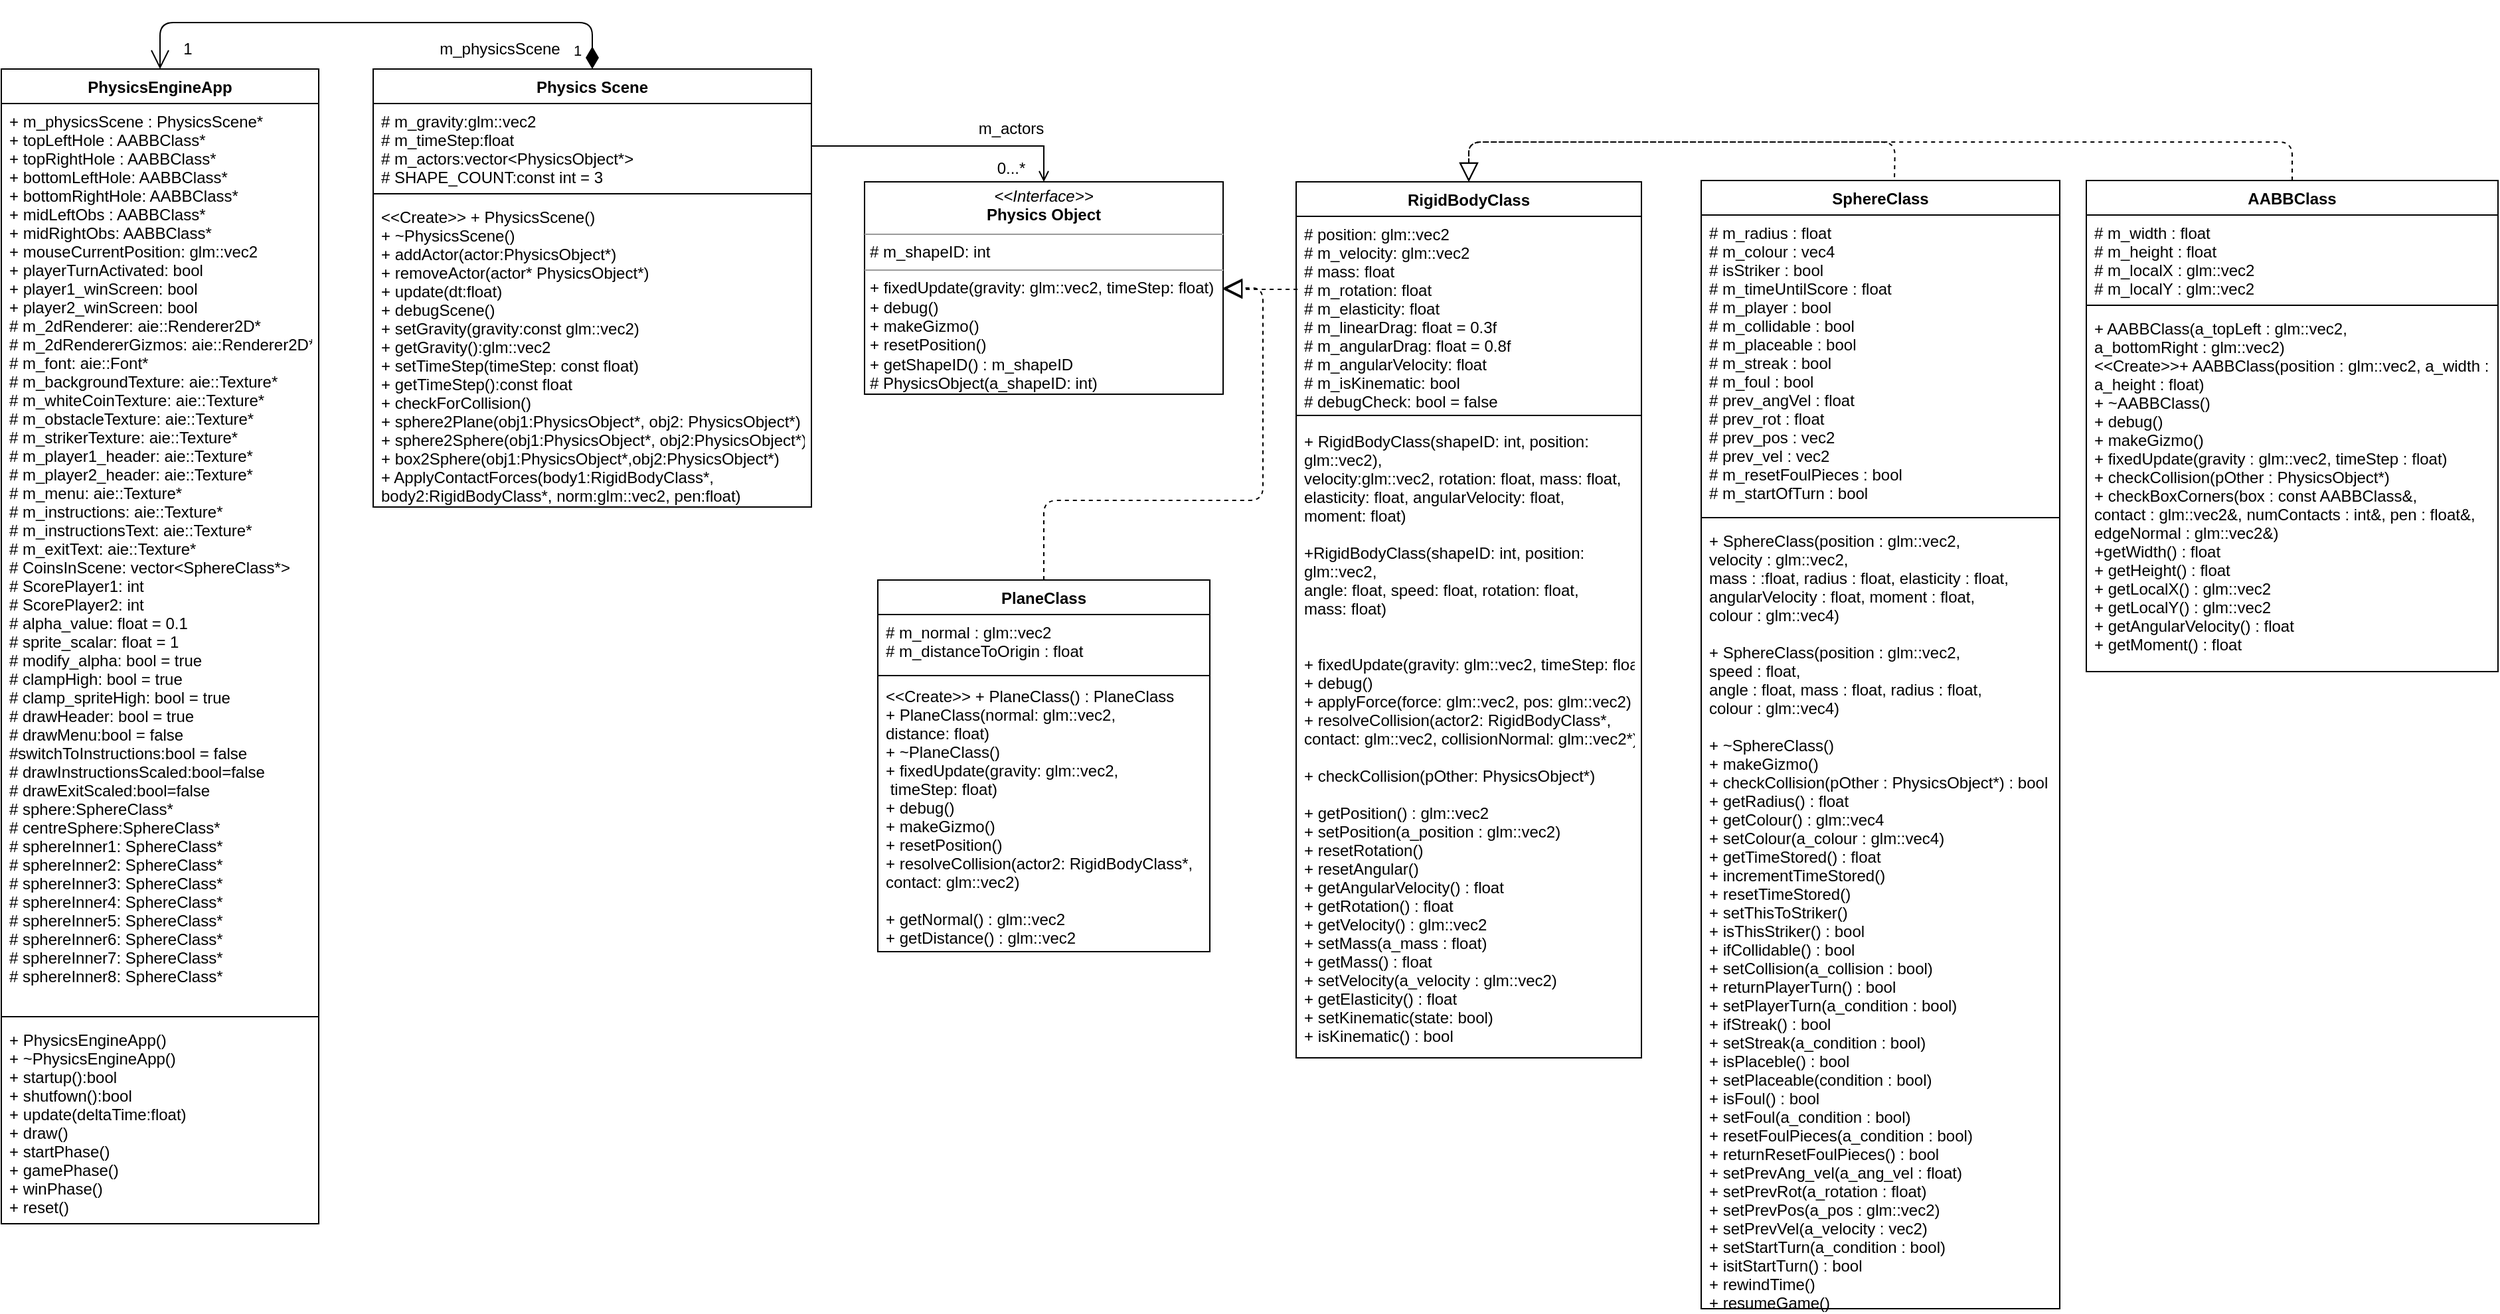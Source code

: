 <mxfile version="12.8.2" type="device"><diagram id="C5RBs43oDa-KdzZeNtuy" name="Page-1"><mxGraphModel dx="3624" dy="1192" grid="1" gridSize="10" guides="1" tooltips="1" connect="1" arrows="1" fold="1" page="1" pageScale="1" pageWidth="827" pageHeight="1169" math="0" shadow="0"><root><mxCell id="WIyWlLk6GJQsqaUBKTNV-0"/><mxCell id="WIyWlLk6GJQsqaUBKTNV-1" parent="WIyWlLk6GJQsqaUBKTNV-0"/><mxCell id="z4jTuhhkNs22WmP0ODhC-8" value="&lt;p style=&quot;margin: 0px ; margin-top: 4px ; text-align: center&quot;&gt;&lt;i&gt;&amp;lt;&amp;lt;Interface&amp;gt;&amp;gt;&lt;/i&gt;&lt;br&gt;&lt;b&gt;Physics Object&lt;/b&gt;&lt;/p&gt;&lt;hr size=&quot;1&quot;&gt;&lt;p style=&quot;margin: 0px ; margin-left: 4px&quot;&gt;# m_shapeID: int&lt;br&gt;&lt;/p&gt;&lt;hr size=&quot;1&quot;&gt;&lt;p style=&quot;margin: 0px ; margin-left: 4px&quot;&gt;+ fixedUpdate(gravity: glm::vec2, timeStep: float)&lt;br&gt;+ debug()&lt;br&gt;+ makeGizmo()&lt;/p&gt;&lt;p style=&quot;margin: 0px ; margin-left: 4px&quot;&gt;+ resetPosition()&lt;/p&gt;&lt;p style=&quot;margin: 0px ; margin-left: 4px&quot;&gt;+ getShapeID() : m_shapeID&lt;/p&gt;&lt;p style=&quot;margin: 0px ; margin-left: 4px&quot;&gt;# PhysicsObject(a_shapeID: int)&lt;/p&gt;" style="verticalAlign=top;align=left;overflow=fill;fontSize=12;fontFamily=Helvetica;html=1;" parent="WIyWlLk6GJQsqaUBKTNV-1" vertex="1"><mxGeometry x="-630" y="320" width="270" height="160" as="geometry"/></mxCell><mxCell id="z4jTuhhkNs22WmP0ODhC-9" value="PlaneClass" style="swimlane;fontStyle=1;align=center;verticalAlign=top;childLayout=stackLayout;horizontal=1;startSize=26;horizontalStack=0;resizeParent=1;resizeParentMax=0;resizeLast=0;collapsible=1;marginBottom=0;" parent="WIyWlLk6GJQsqaUBKTNV-1" vertex="1"><mxGeometry x="-620" y="620" width="250" height="280" as="geometry"/></mxCell><mxCell id="z4jTuhhkNs22WmP0ODhC-12" value="# m_normal : glm::vec2&#10;# m_distanceToOrigin : float" style="text;strokeColor=none;fillColor=none;align=left;verticalAlign=top;spacingLeft=4;spacingRight=4;overflow=hidden;rotatable=0;points=[[0,0.5],[1,0.5]];portConstraint=eastwest;" parent="z4jTuhhkNs22WmP0ODhC-9" vertex="1"><mxGeometry y="26" width="250" height="44" as="geometry"/></mxCell><mxCell id="z4jTuhhkNs22WmP0ODhC-11" value="" style="line;strokeWidth=1;fillColor=none;align=left;verticalAlign=middle;spacingTop=-1;spacingLeft=3;spacingRight=3;rotatable=0;labelPosition=right;points=[];portConstraint=eastwest;" parent="z4jTuhhkNs22WmP0ODhC-9" vertex="1"><mxGeometry y="70" width="250" height="4" as="geometry"/></mxCell><mxCell id="z4jTuhhkNs22WmP0ODhC-27" value="&lt;&lt;Create&gt;&gt; + PlaneClass() : PlaneClass&#10;+ PlaneClass(normal: glm::vec2, &#10;distance: float)&#10;+ ~PlaneClass()&#10;+ fixedUpdate(gravity: glm::vec2,&#10; timeStep: float)&#10;+ debug()&#10;+ makeGizmo()&#10;+ resetPosition()&#10;+ resolveCollision(actor2: RigidBodyClass*,&#10;contact: glm::vec2)&#10;&#10;+ getNormal() : glm::vec2&#10;+ getDistance() : glm::vec2&#10;" style="text;strokeColor=none;fillColor=none;align=left;verticalAlign=top;spacingLeft=4;spacingRight=4;overflow=hidden;rotatable=0;points=[[0,0.5],[1,0.5]];portConstraint=eastwest;" parent="z4jTuhhkNs22WmP0ODhC-9" vertex="1"><mxGeometry y="74" width="250" height="206" as="geometry"/></mxCell><mxCell id="z4jTuhhkNs22WmP0ODhC-17" value="RigidBodyClass" style="swimlane;fontStyle=1;align=center;verticalAlign=top;childLayout=stackLayout;horizontal=1;startSize=26;horizontalStack=0;resizeParent=1;resizeParentMax=0;resizeLast=0;collapsible=1;marginBottom=0;" parent="WIyWlLk6GJQsqaUBKTNV-1" vertex="1"><mxGeometry x="-305" y="320" width="260" height="660" as="geometry"><mxRectangle x="350" y="720" width="90" height="26" as="alternateBounds"/></mxGeometry></mxCell><mxCell id="z4jTuhhkNs22WmP0ODhC-10" value="# position: glm::vec2&#10;# m_velocity: glm::vec2&#10;# mass: float&#10;# m_rotation: float&#10;# m_elasticity: float&#10;# m_linearDrag: float = 0.3f&#10;# m_angularDrag: float = 0.8f&#10;# m_angularVelocity: float&#10;# m_isKinematic: bool&#10;# debugCheck: bool = false" style="text;strokeColor=none;fillColor=none;align=left;verticalAlign=top;spacingLeft=4;spacingRight=4;overflow=hidden;rotatable=0;points=[[0,0.5],[1,0.5]];portConstraint=eastwest;" parent="z4jTuhhkNs22WmP0ODhC-17" vertex="1"><mxGeometry y="26" width="260" height="144" as="geometry"/></mxCell><mxCell id="z4jTuhhkNs22WmP0ODhC-19" value="" style="line;strokeWidth=1;fillColor=none;align=left;verticalAlign=middle;spacingTop=-1;spacingLeft=3;spacingRight=3;rotatable=0;labelPosition=right;points=[];portConstraint=eastwest;" parent="z4jTuhhkNs22WmP0ODhC-17" vertex="1"><mxGeometry y="170" width="260" height="12" as="geometry"/></mxCell><mxCell id="z4jTuhhkNs22WmP0ODhC-20" value="+ RigidBodyClass(shapeID: int, position: &#10;glm::vec2),&#10;velocity:glm::vec2, rotation: float, mass: float,&#10;elasticity: float, angularVelocity: float,&#10;moment: float)&#10;&#10;+RigidBodyClass(shapeID: int, position: &#10;glm::vec2,&#10;angle: float, speed: float, rotation: float,&#10;mass: float)&#10;&#10;&#10;+ fixedUpdate(gravity: glm::vec2, timeStep: float)&#10;+ debug()&#10;+ applyForce(force: glm::vec2, pos: glm::vec2)&#10;+ resolveCollision(actor2: RigidBodyClass*, &#10;contact: glm::vec2, collisionNormal: glm::vec2*)&#10;&#10;+ checkCollision(pOther: PhysicsObject*)&#10;&#10;+ getPosition() : glm::vec2&#10;+ setPosition(a_position : glm::vec2)&#10;+ resetRotation()&#10;+ resetAngular()&#10;+ getAngularVelocity() : float&#10;+ getRotation() : float&#10;+ getVelocity() : glm::vec2&#10;+ setMass(a_mass : float)&#10;+ getMass() : float&#10;+ setVelocity(a_velocity : glm::vec2)&#10;+ getElasticity() : float&#10;+ setKinematic(state: bool)&#10;+ isKinematic() : bool&#10;" style="text;strokeColor=none;fillColor=none;align=left;verticalAlign=top;spacingLeft=4;spacingRight=4;overflow=hidden;rotatable=0;points=[[0,0.5],[1,0.5]];portConstraint=eastwest;" parent="z4jTuhhkNs22WmP0ODhC-17" vertex="1"><mxGeometry y="182" width="260" height="478" as="geometry"/></mxCell><mxCell id="z4jTuhhkNs22WmP0ODhC-34" value="SphereClass" style="swimlane;fontStyle=1;align=center;verticalAlign=top;childLayout=stackLayout;horizontal=1;startSize=26;horizontalStack=0;resizeParent=1;resizeParentMax=0;resizeLast=0;collapsible=1;marginBottom=0;" parent="WIyWlLk6GJQsqaUBKTNV-1" vertex="1"><mxGeometry y="319" width="270" height="850" as="geometry"/></mxCell><mxCell id="z4jTuhhkNs22WmP0ODhC-35" value="# m_radius : float&#10;# m_colour : vec4&#10;# isStriker : bool&#10;# m_timeUntilScore : float&#10;# m_player : bool&#10;# m_collidable : bool&#10;# m_placeable : bool&#10;# m_streak : bool&#10;# m_foul : bool&#10;# prev_angVel : float&#10;# prev_rot : float&#10;# prev_pos : vec2&#10;# prev_vel : vec2&#10;# m_resetFoulPieces : bool&#10;# m_startOfTurn : bool" style="text;strokeColor=none;fillColor=none;align=left;verticalAlign=top;spacingLeft=4;spacingRight=4;overflow=hidden;rotatable=0;points=[[0,0.5],[1,0.5]];portConstraint=eastwest;" parent="z4jTuhhkNs22WmP0ODhC-34" vertex="1"><mxGeometry y="26" width="270" height="224" as="geometry"/></mxCell><mxCell id="z4jTuhhkNs22WmP0ODhC-36" value="" style="line;strokeWidth=1;fillColor=none;align=left;verticalAlign=middle;spacingTop=-1;spacingLeft=3;spacingRight=3;rotatable=0;labelPosition=right;points=[];portConstraint=eastwest;" parent="z4jTuhhkNs22WmP0ODhC-34" vertex="1"><mxGeometry y="250" width="270" height="8" as="geometry"/></mxCell><mxCell id="z4jTuhhkNs22WmP0ODhC-37" value="+ SphereClass(position : glm::vec2,&#10;velocity : glm::vec2,&#10;mass : :float, radius : float, elasticity : float,&#10;angularVelocity : float, moment : float,&#10;colour : glm::vec4)&#10;&#10;+ SphereClass(position : glm::vec2,&#10;speed : float,&#10;angle : float, mass : float, radius : float,&#10;colour : glm::vec4)&#10;&#10;+ ~SphereClass()&#10;+ makeGizmo()&#10;+ checkCollision(pOther : PhysicsObject*) : bool&#10;+ getRadius() : float&#10;+ getColour() : glm::vec4&#10;+ setColour(a_colour : glm::vec4)&#10;+ getTimeStored() : float&#10;+ incrementTimeStored()&#10;+ resetTimeStored()&#10;+ setThisToStriker()&#10;+ isThisStriker() : bool&#10;+ ifCollidable() : bool&#10;+ setCollision(a_collision : bool)&#10;+ returnPlayerTurn() : bool&#10;+ setPlayerTurn(a_condition : bool)&#10;+ ifStreak() : bool&#10;+ setStreak(a_condition : bool)&#10;+ isPlaceble() : bool&#10;+ setPlaceable(condition : bool)&#10;+ isFoul() : bool&#10;+ setFoul(a_condition : bool)&#10;+ resetFoulPieces(a_condition : bool)&#10;+ returnResetFoulPieces() : bool&#10;+ setPrevAng_vel(a_ang_vel : float)&#10;+ setPrevRot(a_rotation : float)&#10;+ setPrevPos(a_pos : glm::vec2)&#10;+ setPrevVel(a_velocity : vec2)&#10;+ setStartTurn(a_condition : bool)&#10;+ isitStartTurn() : bool&#10;+ rewindTime()&#10;+ resumeGame()" style="text;strokeColor=none;fillColor=none;align=left;verticalAlign=top;spacingLeft=4;spacingRight=4;overflow=hidden;rotatable=0;points=[[0,0.5],[1,0.5]];portConstraint=eastwest;" parent="z4jTuhhkNs22WmP0ODhC-34" vertex="1"><mxGeometry y="258" width="270" height="592" as="geometry"/></mxCell><mxCell id="uT6J8_9xJ6i4gHp_F57m-2" value="AABBClass" style="swimlane;fontStyle=1;align=center;verticalAlign=top;childLayout=stackLayout;horizontal=1;startSize=26;horizontalStack=0;resizeParent=1;resizeParentMax=0;resizeLast=0;collapsible=1;marginBottom=0;" parent="WIyWlLk6GJQsqaUBKTNV-1" vertex="1"><mxGeometry x="290" y="319" width="310" height="370" as="geometry"/></mxCell><mxCell id="uT6J8_9xJ6i4gHp_F57m-3" value="# m_width : float&#10;# m_height : float&#10;# m_localX : glm::vec2&#10;# m_localY : glm::vec2" style="text;strokeColor=none;fillColor=none;align=left;verticalAlign=top;spacingLeft=4;spacingRight=4;overflow=hidden;rotatable=0;points=[[0,0.5],[1,0.5]];portConstraint=eastwest;" parent="uT6J8_9xJ6i4gHp_F57m-2" vertex="1"><mxGeometry y="26" width="310" height="64" as="geometry"/></mxCell><mxCell id="uT6J8_9xJ6i4gHp_F57m-4" value="" style="line;strokeWidth=1;fillColor=none;align=left;verticalAlign=middle;spacingTop=-1;spacingLeft=3;spacingRight=3;rotatable=0;labelPosition=right;points=[];portConstraint=eastwest;" parent="uT6J8_9xJ6i4gHp_F57m-2" vertex="1"><mxGeometry y="90" width="310" height="8" as="geometry"/></mxCell><mxCell id="uT6J8_9xJ6i4gHp_F57m-5" value="+ AABBClass(a_topLeft : glm::vec2, &#10;a_bottomRight : glm::vec2)&#10;&lt;&lt;Create&gt;&gt;+ AABBClass(position : glm::vec2, a_width : float,&#10;a_height : float)&#10;+ ~AABBClass()&#10;+ debug()&#10;+ makeGizmo()&#10;+ fixedUpdate(gravity : glm::vec2, timeStep : float)&#10;+ checkCollision(pOther : PhysicsObject*)&#10;+ checkBoxCorners(box : const AABBClass&amp;, &#10;contact : glm::vec2&amp;, numContacts : int&amp;, pen : float&amp;,&#10;edgeNormal : glm::vec2&amp;)&#10;+getWidth() : float&#10;+ getHeight() : float&#10;+ getLocalX() : glm::vec2&#10;+ getLocalY() : glm::vec2&#10;+ getAngularVelocity() : float&#10;+ getMoment() : float&#10;&#10;" style="text;strokeColor=none;fillColor=none;align=left;verticalAlign=top;spacingLeft=4;spacingRight=4;overflow=hidden;rotatable=0;points=[[0,0.5],[1,0.5]];portConstraint=eastwest;" parent="uT6J8_9xJ6i4gHp_F57m-2" vertex="1"><mxGeometry y="98" width="310" height="272" as="geometry"/></mxCell><mxCell id="c5bAO_1pUN4F_K9CZBVr-1" value="PhysicsEngineApp" style="swimlane;fontStyle=1;align=center;verticalAlign=top;childLayout=stackLayout;horizontal=1;startSize=26;horizontalStack=0;resizeParent=1;resizeParentMax=0;resizeLast=0;collapsible=1;marginBottom=0;" vertex="1" parent="WIyWlLk6GJQsqaUBKTNV-1"><mxGeometry x="-1280" y="235" width="239" height="870" as="geometry"/></mxCell><mxCell id="c5bAO_1pUN4F_K9CZBVr-2" value="+ m_physicsScene : PhysicsScene*&#10;+ topLeftHole : AABBClass*&#10;+ topRightHole : AABBClass*&#10;+ bottomLeftHole: AABBClass*&#10;+ bottomRightHole: AABBClass*&#10;+ midLeftObs : AABBClass*&#10;+ midRightObs: AABBClass*&#10;+ mouseCurrentPosition: glm::vec2&#10;+ playerTurnActivated: bool&#10;+ player1_winScreen: bool&#10;+ player2_winScreen: bool&#10;# m_2dRenderer: aie::Renderer2D*&#10;# m_2dRendererGizmos: aie::Renderer2D*&#10;# m_font: aie::Font*&#10;# m_backgroundTexture: aie::Texture*&#10;# m_whiteCoinTexture: aie::Texture*&#10;# m_obstacleTexture: aie::Texture*&#10;# m_strikerTexture: aie::Texture*&#10;# m_player1_header: aie::Texture*&#10;# m_player2_header: aie::Texture*&#10;# m_menu: aie::Texture*&#10;# m_instructions: aie::Texture*&#10;# m_instructionsText: aie::Texture*&#10;# m_exitText: aie::Texture*&#10;# CoinsInScene: vector&lt;SphereClass*&gt;&#10;# ScorePlayer1: int&#10;# ScorePlayer2: int&#10;# alpha_value: float = 0.1&#10;# sprite_scalar: float = 1&#10;# modify_alpha: bool = true&#10;# clampHigh: bool = true&#10;# clamp_spriteHigh: bool = true&#10;# drawHeader: bool = true&#10;# drawMenu:bool = false&#10;#switchToInstructions:bool = false&#10;# drawInstructionsScaled:bool=false&#10;# drawExitScaled:bool=false&#10;# sphere:SphereClass*&#10;# centreSphere:SphereClass*&#10;# sphereInner1: SphereClass*&#10;# sphereInner2: SphereClass*&#10;# sphereInner3: SphereClass*&#10;# sphereInner4: SphereClass*&#10;# sphereInner5: SphereClass*&#10;# sphereInner6: SphereClass*&#10;# sphereInner7: SphereClass*&#10;# sphereInner8: SphereClass*&#10;&#10;&#10;&#10;" style="text;strokeColor=none;fillColor=none;align=left;verticalAlign=top;spacingLeft=4;spacingRight=4;overflow=hidden;rotatable=0;points=[[0,0.5],[1,0.5]];portConstraint=eastwest;fontStyle=0;labelBackgroundColor=#ffffff;" vertex="1" parent="c5bAO_1pUN4F_K9CZBVr-1"><mxGeometry y="26" width="239" height="684" as="geometry"/></mxCell><mxCell id="c5bAO_1pUN4F_K9CZBVr-3" value="" style="line;strokeWidth=1;fillColor=none;align=left;verticalAlign=middle;spacingTop=-1;spacingLeft=3;spacingRight=3;rotatable=0;labelPosition=right;points=[];portConstraint=eastwest;" vertex="1" parent="c5bAO_1pUN4F_K9CZBVr-1"><mxGeometry y="710" width="239" height="8" as="geometry"/></mxCell><mxCell id="c5bAO_1pUN4F_K9CZBVr-4" value="+ PhysicsEngineApp()&#10;+ ~PhysicsEngineApp()&#10;+ startup():bool&#10;+ shutfown():bool&#10;+ update(deltaTime:float)&#10;+ draw()&#10;+ startPhase()&#10;+ gamePhase()&#10;+ winPhase()&#10;+ reset()" style="text;strokeColor=none;fillColor=none;align=left;verticalAlign=top;spacingLeft=4;spacingRight=4;overflow=hidden;rotatable=0;points=[[0,0.5],[1,0.5]];portConstraint=eastwest;" vertex="1" parent="c5bAO_1pUN4F_K9CZBVr-1"><mxGeometry y="718" width="239" height="152" as="geometry"/></mxCell><mxCell id="c5bAO_1pUN4F_K9CZBVr-19" style="edgeStyle=orthogonalEdgeStyle;rounded=0;orthogonalLoop=1;jettySize=auto;html=1;endArrow=open;endFill=0;exitX=1;exitY=0.5;exitDx=0;exitDy=0;entryX=0.5;entryY=0;entryDx=0;entryDy=0;" edge="1" parent="WIyWlLk6GJQsqaUBKTNV-1" source="c5bAO_1pUN4F_K9CZBVr-8" target="z4jTuhhkNs22WmP0ODhC-8"><mxGeometry relative="1" as="geometry"/></mxCell><mxCell id="c5bAO_1pUN4F_K9CZBVr-7" value="Physics Scene" style="swimlane;fontStyle=1;align=center;verticalAlign=top;childLayout=stackLayout;horizontal=1;startSize=26;horizontalStack=0;resizeParent=1;resizeParentMax=0;resizeLast=0;collapsible=1;marginBottom=0;" vertex="1" parent="WIyWlLk6GJQsqaUBKTNV-1"><mxGeometry x="-1000" y="235" width="330" height="330" as="geometry"/></mxCell><mxCell id="c5bAO_1pUN4F_K9CZBVr-8" value="# m_gravity:glm::vec2&#10;# m_timeStep:float&#10;# m_actors:vector&lt;PhysicsObject*&gt;&#10;# SHAPE_COUNT:const int = 3" style="text;strokeColor=none;fillColor=none;align=left;verticalAlign=top;spacingLeft=4;spacingRight=4;overflow=hidden;rotatable=0;points=[[0,0.5],[1,0.5]];portConstraint=eastwest;" vertex="1" parent="c5bAO_1pUN4F_K9CZBVr-7"><mxGeometry y="26" width="330" height="64" as="geometry"/></mxCell><mxCell id="c5bAO_1pUN4F_K9CZBVr-9" value="" style="line;strokeWidth=1;fillColor=none;align=left;verticalAlign=middle;spacingTop=-1;spacingLeft=3;spacingRight=3;rotatable=0;labelPosition=right;points=[];portConstraint=eastwest;" vertex="1" parent="c5bAO_1pUN4F_K9CZBVr-7"><mxGeometry y="90" width="330" height="8" as="geometry"/></mxCell><mxCell id="c5bAO_1pUN4F_K9CZBVr-10" value="&lt;&lt;Create&gt;&gt; + PhysicsScene()&#10;+ ~PhysicsScene()&#10;+ addActor(actor:PhysicsObject*)&#10;+ removeActor(actor* PhysicsObject*)&#10;+ update(dt:float)&#10;+ debugScene()&#10;+ setGravity(gravity:const glm::vec2)&#10;+ getGravity():glm::vec2&#10;+ setTimeStep(timeStep: const float)&#10;+ getTimeStep():const float&#10;+ checkForCollision()&#10;+ sphere2Plane(obj1:PhysicsObject*, obj2: PhysicsObject*)&#10;+ sphere2Sphere(obj1:PhysicsObject*, obj2:PhysicsObject*)&#10;+ box2Sphere(obj1:PhysicsObject*,obj2:PhysicsObject*)&#10;+ ApplyContactForces(body1:RigidBodyClass*, &#10;body2:RigidBodyClass*, norm:glm::vec2, pen:float)&#10; " style="text;strokeColor=none;fillColor=none;align=left;verticalAlign=top;spacingLeft=4;spacingRight=4;overflow=hidden;rotatable=0;points=[[0,0.5],[1,0.5]];portConstraint=eastwest;" vertex="1" parent="c5bAO_1pUN4F_K9CZBVr-7"><mxGeometry y="98" width="330" height="232" as="geometry"/></mxCell><mxCell id="c5bAO_1pUN4F_K9CZBVr-12" value="1" style="endArrow=open;html=1;endSize=12;startArrow=diamondThin;startSize=14;startFill=1;edgeStyle=orthogonalEdgeStyle;align=left;verticalAlign=bottom;exitX=0.5;exitY=0;exitDx=0;exitDy=0;entryX=0.5;entryY=0;entryDx=0;entryDy=0;" edge="1" parent="WIyWlLk6GJQsqaUBKTNV-1" source="c5bAO_1pUN4F_K9CZBVr-7" target="c5bAO_1pUN4F_K9CZBVr-1"><mxGeometry x="-0.747" y="30" relative="1" as="geometry"><mxPoint x="-444" y="-551" as="sourcePoint"/><mxPoint x="-284" y="-551" as="targetPoint"/><Array as="points"><mxPoint x="-835" y="200"/><mxPoint x="-1160" y="200"/></Array><mxPoint x="-1" as="offset"/></mxGeometry></mxCell><mxCell id="c5bAO_1pUN4F_K9CZBVr-15" value="" style="endArrow=block;dashed=1;endFill=0;endSize=12;html=1;entryX=1;entryY=0.5;entryDx=0;entryDy=0;exitX=0.5;exitY=0;exitDx=0;exitDy=0;" edge="1" parent="WIyWlLk6GJQsqaUBKTNV-1" source="z4jTuhhkNs22WmP0ODhC-9" target="z4jTuhhkNs22WmP0ODhC-8"><mxGeometry width="160" relative="1" as="geometry"><mxPoint x="-420" y="550" as="sourcePoint"/><mxPoint x="-40" y="590" as="targetPoint"/><Array as="points"><mxPoint x="-495" y="560"/><mxPoint x="-330" y="560"/><mxPoint x="-330" y="400"/></Array></mxGeometry></mxCell><mxCell id="c5bAO_1pUN4F_K9CZBVr-16" value="" style="endArrow=block;dashed=1;endFill=0;endSize=12;html=1;exitX=0.004;exitY=0.382;exitDx=0;exitDy=0;exitPerimeter=0;" edge="1" parent="WIyWlLk6GJQsqaUBKTNV-1" source="z4jTuhhkNs22WmP0ODhC-10"><mxGeometry width="160" relative="1" as="geometry"><mxPoint x="-200" y="590" as="sourcePoint"/><mxPoint x="-360" y="401" as="targetPoint"/></mxGeometry></mxCell><mxCell id="c5bAO_1pUN4F_K9CZBVr-17" value="m_physicsScene" style="text;html=1;align=center;verticalAlign=middle;resizable=0;points=[];autosize=1;" vertex="1" parent="WIyWlLk6GJQsqaUBKTNV-1"><mxGeometry x="-960" y="210" width="110" height="20" as="geometry"/></mxCell><mxCell id="c5bAO_1pUN4F_K9CZBVr-18" value="1" style="text;html=1;align=center;verticalAlign=middle;resizable=0;points=[];autosize=1;" vertex="1" parent="WIyWlLk6GJQsqaUBKTNV-1"><mxGeometry x="-1150" y="210" width="20" height="20" as="geometry"/></mxCell><mxCell id="c5bAO_1pUN4F_K9CZBVr-20" value="0...*" style="text;html=1;align=center;verticalAlign=middle;resizable=0;points=[];autosize=1;" vertex="1" parent="WIyWlLk6GJQsqaUBKTNV-1"><mxGeometry x="-540" y="300" width="40" height="20" as="geometry"/></mxCell><mxCell id="c5bAO_1pUN4F_K9CZBVr-21" value="m_actors" style="text;html=1;align=center;verticalAlign=middle;resizable=0;points=[];autosize=1;" vertex="1" parent="WIyWlLk6GJQsqaUBKTNV-1"><mxGeometry x="-550" y="270" width="60" height="20" as="geometry"/></mxCell><mxCell id="c5bAO_1pUN4F_K9CZBVr-22" value="" style="endArrow=block;dashed=1;endFill=0;endSize=12;html=1;exitX=0.539;exitY=-0.003;exitDx=0;exitDy=0;exitPerimeter=0;entryX=0.5;entryY=0;entryDx=0;entryDy=0;" edge="1" parent="WIyWlLk6GJQsqaUBKTNV-1" source="z4jTuhhkNs22WmP0ODhC-34" target="z4jTuhhkNs22WmP0ODhC-17"><mxGeometry width="160" relative="1" as="geometry"><mxPoint x="-220" y="590" as="sourcePoint"/><mxPoint x="-60" y="590" as="targetPoint"/><Array as="points"><mxPoint x="146" y="290"/><mxPoint x="-175" y="290"/></Array></mxGeometry></mxCell><mxCell id="c5bAO_1pUN4F_K9CZBVr-23" value="" style="endArrow=block;dashed=1;endFill=0;endSize=12;html=1;exitX=0.5;exitY=0;exitDx=0;exitDy=0;entryX=0.5;entryY=0;entryDx=0;entryDy=0;" edge="1" parent="WIyWlLk6GJQsqaUBKTNV-1" source="uT6J8_9xJ6i4gHp_F57m-2" target="z4jTuhhkNs22WmP0ODhC-17"><mxGeometry width="160" relative="1" as="geometry"><mxPoint x="-220" y="590" as="sourcePoint"/><mxPoint x="-170" y="319" as="targetPoint"/><Array as="points"><mxPoint x="445" y="290"/><mxPoint x="-175" y="290"/></Array></mxGeometry></mxCell></root></mxGraphModel></diagram></mxfile>